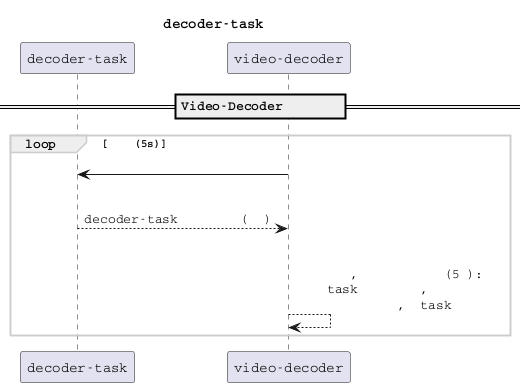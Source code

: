 @startuml
skinparam defaultFontName Courier
skinparam shadowing false
skinparam noteBackgroundColor #eee
skinparam noteBorderColor transparent
skinparam sequenceGroupBorderColor #ccc
skinparam sequenceReferenceBorderColor #ccc

title decoder-task任务调度中心异常时序图

participant "decoder-task"        as DT
participant "video-decoder"       as VD

==Video-Decoder模块服务初始化==

loop 心跳上报(5s)
 VD -> DT:心跳上报运行中的解码任务
 |||
 return decoder-task中运行的解码服务(帧率)

 |||
 VD --> VD: 心跳上报过程中,返回的异常超过配置次数(5次): \n 则认为task任务调度中心异常,解码服务将运行中 \n 的任务状态全部设置为失败,等待task恢复后重试

end loop


@enduml